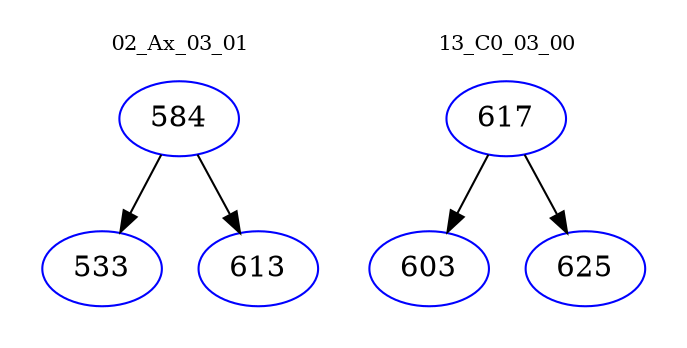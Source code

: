 digraph{
subgraph cluster_0 {
color = white
label = "02_Ax_03_01";
fontsize=10;
T0_584 [label="584", color="blue"]
T0_584 -> T0_533 [color="black"]
T0_533 [label="533", color="blue"]
T0_584 -> T0_613 [color="black"]
T0_613 [label="613", color="blue"]
}
subgraph cluster_1 {
color = white
label = "13_C0_03_00";
fontsize=10;
T1_617 [label="617", color="blue"]
T1_617 -> T1_603 [color="black"]
T1_603 [label="603", color="blue"]
T1_617 -> T1_625 [color="black"]
T1_625 [label="625", color="blue"]
}
}
